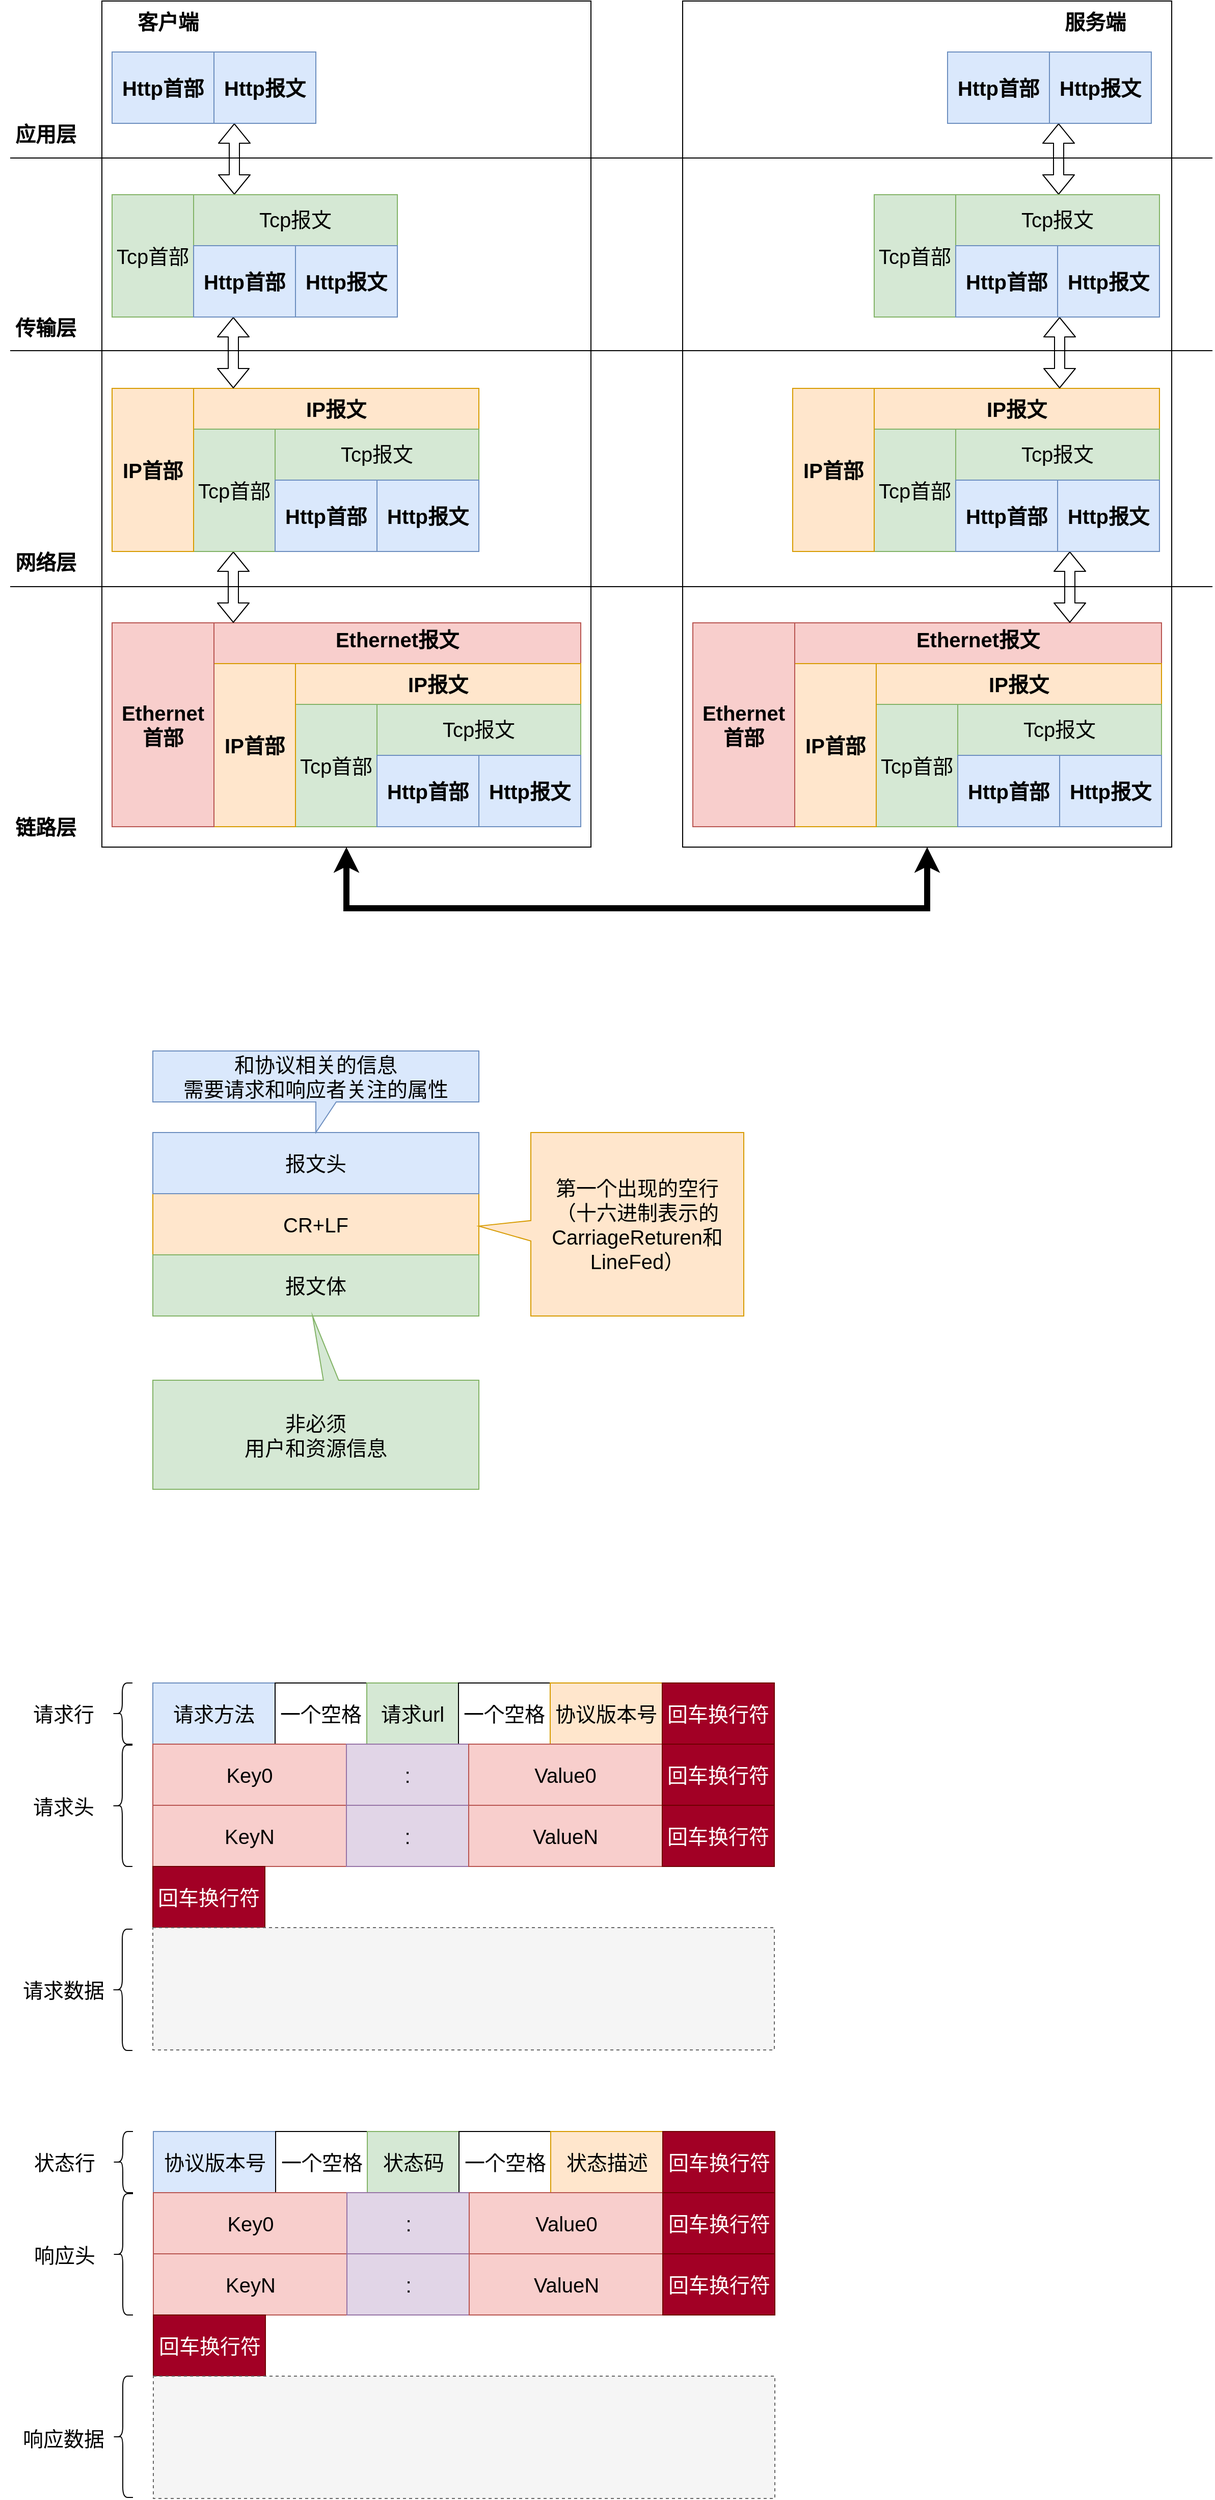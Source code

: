<mxfile version="10.7.1" type="device"><diagram id="8HdPPavlg0hs8LvCiRic" name="Page-1"><mxGraphModel dx="1240" dy="837" grid="1" gridSize="10" guides="1" tooltips="1" connect="1" arrows="1" fold="1" page="1" pageScale="1" pageWidth="827" pageHeight="1169" math="0" shadow="0"><root><mxCell id="0"/><mxCell id="1" parent="0"/><mxCell id="z-Mxjb04fHuIvhUNUHtJ-116" style="edgeStyle=orthogonalEdgeStyle;rounded=0;orthogonalLoop=1;jettySize=auto;html=1;exitX=0.5;exitY=1;exitDx=0;exitDy=0;entryX=0.5;entryY=1;entryDx=0;entryDy=0;fontSize=20;strokeWidth=6;startArrow=classic;startFill=1;" edge="1" parent="1" source="z-Mxjb04fHuIvhUNUHtJ-90" target="z-Mxjb04fHuIvhUNUHtJ-91"><mxGeometry relative="1" as="geometry"><Array as="points"><mxPoint x="350" y="1000"/><mxPoint x="920" y="1000"/></Array></mxGeometry></mxCell><mxCell id="z-Mxjb04fHuIvhUNUHtJ-90" value="" style="rounded=0;whiteSpace=wrap;html=1;fontSize=20;" vertex="1" parent="1"><mxGeometry x="110" y="110" width="480" height="830" as="geometry"/></mxCell><mxCell id="z-Mxjb04fHuIvhUNUHtJ-1" value="Http首部&lt;br style=&quot;font-size: 20px&quot;&gt;" style="rounded=0;whiteSpace=wrap;html=1;fillColor=#dae8fc;strokeColor=#6c8ebf;fontSize=20;fontStyle=1" vertex="1" parent="1"><mxGeometry x="120" y="160" width="100" height="70" as="geometry"/></mxCell><mxCell id="z-Mxjb04fHuIvhUNUHtJ-5" value="&lt;span&gt;IP报文&lt;/span&gt;&lt;br&gt;&lt;br&gt;&lt;br&gt;&lt;br&gt;&lt;br&gt;&lt;br&gt;" style="rounded=0;whiteSpace=wrap;html=1;fillColor=#ffe6cc;strokeColor=#d79b00;fontSize=20;fontStyle=1" vertex="1" parent="1"><mxGeometry x="200" y="490" width="280" height="160" as="geometry"/></mxCell><mxCell id="z-Mxjb04fHuIvhUNUHtJ-7" value="Ethernet报文&lt;br&gt;&lt;br&gt;&lt;br&gt;&lt;br&gt;&lt;br&gt;&lt;br&gt;&lt;br&gt;&lt;br&gt;" style="rounded=0;whiteSpace=wrap;html=1;fillColor=#f8cecc;strokeColor=#b85450;fontSize=20;fontStyle=1" vertex="1" parent="1"><mxGeometry x="220" y="720" width="360" height="200" as="geometry"/></mxCell><mxCell id="z-Mxjb04fHuIvhUNUHtJ-10" value="客户端" style="text;html=1;strokeColor=none;fillColor=none;align=center;verticalAlign=middle;whiteSpace=wrap;rounded=0;fontSize=20;fontStyle=1" vertex="1" parent="1"><mxGeometry x="120" y="120" width="110" height="20" as="geometry"/></mxCell><mxCell id="z-Mxjb04fHuIvhUNUHtJ-14" value="" style="shape=flexArrow;endArrow=classic;startArrow=classic;html=1;fontSize=20;" edge="1" parent="1"><mxGeometry width="50" height="50" relative="1" as="geometry"><mxPoint x="240" y="300" as="sourcePoint"/><mxPoint x="240" y="230" as="targetPoint"/></mxGeometry></mxCell><mxCell id="z-Mxjb04fHuIvhUNUHtJ-22" value="Tcp首部" style="rounded=0;whiteSpace=wrap;html=1;fontSize=20;fillColor=#d5e8d4;strokeColor=#82b366;" vertex="1" parent="1"><mxGeometry x="120" y="300" width="80" height="120" as="geometry"/></mxCell><mxCell id="z-Mxjb04fHuIvhUNUHtJ-29" value="" style="shape=flexArrow;endArrow=classic;startArrow=classic;html=1;fontSize=20;" edge="1" parent="1"><mxGeometry width="50" height="50" relative="1" as="geometry"><mxPoint x="239" y="490" as="sourcePoint"/><mxPoint x="239" y="420" as="targetPoint"/></mxGeometry></mxCell><mxCell id="z-Mxjb04fHuIvhUNUHtJ-31" value="" style="shape=flexArrow;endArrow=classic;startArrow=classic;html=1;fontSize=20;" edge="1" parent="1"><mxGeometry width="50" height="50" relative="1" as="geometry"><mxPoint x="239" y="720" as="sourcePoint"/><mxPoint x="239" y="650" as="targetPoint"/></mxGeometry></mxCell><mxCell id="z-Mxjb04fHuIvhUNUHtJ-40" value="Http报文&lt;br style=&quot;font-size: 20px&quot;&gt;" style="rounded=0;whiteSpace=wrap;html=1;fillColor=#dae8fc;strokeColor=#6c8ebf;fontSize=20;fontStyle=1" vertex="1" parent="1"><mxGeometry x="220" y="160" width="100" height="70" as="geometry"/></mxCell><mxCell id="z-Mxjb04fHuIvhUNUHtJ-41" value="Tcp报文&lt;br&gt;&lt;br&gt;&lt;br&gt;&lt;br&gt;" style="rounded=0;whiteSpace=wrap;html=1;fontSize=20;fillColor=#d5e8d4;strokeColor=#82b366;" vertex="1" parent="1"><mxGeometry x="200" y="300" width="200" height="120" as="geometry"/></mxCell><mxCell id="z-Mxjb04fHuIvhUNUHtJ-44" value="Http首部&lt;br style=&quot;font-size: 20px&quot;&gt;" style="rounded=0;whiteSpace=wrap;html=1;fillColor=#dae8fc;strokeColor=#6c8ebf;fontSize=20;fontStyle=1" vertex="1" parent="1"><mxGeometry x="200" y="350" width="100" height="70" as="geometry"/></mxCell><mxCell id="z-Mxjb04fHuIvhUNUHtJ-45" value="Http报文&lt;br style=&quot;font-size: 20px&quot;&gt;" style="rounded=0;whiteSpace=wrap;html=1;fillColor=#dae8fc;strokeColor=#6c8ebf;fontSize=20;fontStyle=1" vertex="1" parent="1"><mxGeometry x="300" y="350" width="100" height="70" as="geometry"/></mxCell><mxCell id="z-Mxjb04fHuIvhUNUHtJ-50" value="Tcp首部" style="rounded=0;whiteSpace=wrap;html=1;fontSize=20;fillColor=#d5e8d4;strokeColor=#82b366;" vertex="1" parent="1"><mxGeometry x="200" y="530" width="80" height="120" as="geometry"/></mxCell><mxCell id="z-Mxjb04fHuIvhUNUHtJ-51" value="Tcp报文&lt;br&gt;&lt;br&gt;&lt;br&gt;&lt;br&gt;" style="rounded=0;whiteSpace=wrap;html=1;fontSize=20;fillColor=#d5e8d4;strokeColor=#82b366;" vertex="1" parent="1"><mxGeometry x="280" y="530" width="200" height="120" as="geometry"/></mxCell><mxCell id="z-Mxjb04fHuIvhUNUHtJ-52" value="Http首部&lt;br style=&quot;font-size: 20px&quot;&gt;" style="rounded=0;whiteSpace=wrap;html=1;fillColor=#dae8fc;strokeColor=#6c8ebf;fontSize=20;fontStyle=1" vertex="1" parent="1"><mxGeometry x="280" y="580" width="100" height="70" as="geometry"/></mxCell><mxCell id="z-Mxjb04fHuIvhUNUHtJ-53" value="Http报文&lt;br style=&quot;font-size: 20px&quot;&gt;" style="rounded=0;whiteSpace=wrap;html=1;fillColor=#dae8fc;strokeColor=#6c8ebf;fontSize=20;fontStyle=1" vertex="1" parent="1"><mxGeometry x="380" y="580" width="100" height="70" as="geometry"/></mxCell><mxCell id="z-Mxjb04fHuIvhUNUHtJ-54" value="&lt;span&gt;IP首部&lt;/span&gt;&lt;br&gt;" style="rounded=0;whiteSpace=wrap;html=1;fillColor=#ffe6cc;strokeColor=#d79b00;fontSize=20;fontStyle=1" vertex="1" parent="1"><mxGeometry x="120" y="490" width="80" height="160" as="geometry"/></mxCell><mxCell id="z-Mxjb04fHuIvhUNUHtJ-55" value="&lt;span&gt;IP报文&lt;/span&gt;&lt;br&gt;&lt;br&gt;&lt;br&gt;&lt;br&gt;&lt;br&gt;&lt;br&gt;" style="rounded=0;whiteSpace=wrap;html=1;fillColor=#ffe6cc;strokeColor=#d79b00;fontSize=20;fontStyle=1" vertex="1" parent="1"><mxGeometry x="300" y="760" width="280" height="160" as="geometry"/></mxCell><mxCell id="z-Mxjb04fHuIvhUNUHtJ-56" value="Tcp首部" style="rounded=0;whiteSpace=wrap;html=1;fontSize=20;fillColor=#d5e8d4;strokeColor=#82b366;" vertex="1" parent="1"><mxGeometry x="300" y="800" width="80" height="120" as="geometry"/></mxCell><mxCell id="z-Mxjb04fHuIvhUNUHtJ-57" value="Tcp报文&lt;br&gt;&lt;br&gt;&lt;br&gt;&lt;br&gt;" style="rounded=0;whiteSpace=wrap;html=1;fontSize=20;fillColor=#d5e8d4;strokeColor=#82b366;" vertex="1" parent="1"><mxGeometry x="380" y="800" width="200" height="120" as="geometry"/></mxCell><mxCell id="z-Mxjb04fHuIvhUNUHtJ-58" value="Http首部&lt;br style=&quot;font-size: 20px&quot;&gt;" style="rounded=0;whiteSpace=wrap;html=1;fillColor=#dae8fc;strokeColor=#6c8ebf;fontSize=20;fontStyle=1" vertex="1" parent="1"><mxGeometry x="380" y="850" width="100" height="70" as="geometry"/></mxCell><mxCell id="z-Mxjb04fHuIvhUNUHtJ-59" value="Http报文&lt;br style=&quot;font-size: 20px&quot;&gt;" style="rounded=0;whiteSpace=wrap;html=1;fillColor=#dae8fc;strokeColor=#6c8ebf;fontSize=20;fontStyle=1" vertex="1" parent="1"><mxGeometry x="480" y="850" width="100" height="70" as="geometry"/></mxCell><mxCell id="z-Mxjb04fHuIvhUNUHtJ-60" value="&lt;span&gt;IP首部&lt;/span&gt;&lt;br&gt;" style="rounded=0;whiteSpace=wrap;html=1;fillColor=#ffe6cc;strokeColor=#d79b00;fontSize=20;fontStyle=1" vertex="1" parent="1"><mxGeometry x="220" y="760" width="80" height="160" as="geometry"/></mxCell><mxCell id="z-Mxjb04fHuIvhUNUHtJ-61" value="Ethernet首部&lt;br&gt;" style="rounded=0;whiteSpace=wrap;html=1;fillColor=#f8cecc;strokeColor=#b85450;fontSize=20;fontStyle=1" vertex="1" parent="1"><mxGeometry x="120" y="720" width="100" height="200" as="geometry"/></mxCell><mxCell id="z-Mxjb04fHuIvhUNUHtJ-86" value="应用层" style="text;html=1;strokeColor=none;fillColor=none;align=center;verticalAlign=middle;whiteSpace=wrap;rounded=0;fontSize=20;fontStyle=1" vertex="1" parent="1"><mxGeometry x="10" y="230" width="90" height="20" as="geometry"/></mxCell><mxCell id="z-Mxjb04fHuIvhUNUHtJ-87" value="传输层" style="text;html=1;strokeColor=none;fillColor=none;align=center;verticalAlign=middle;whiteSpace=wrap;rounded=0;fontSize=20;fontStyle=1" vertex="1" parent="1"><mxGeometry x="10" y="420" width="90" height="20" as="geometry"/></mxCell><mxCell id="z-Mxjb04fHuIvhUNUHtJ-88" value="网络层" style="text;html=1;strokeColor=none;fillColor=none;align=center;verticalAlign=middle;whiteSpace=wrap;rounded=0;fontSize=20;fontStyle=1" vertex="1" parent="1"><mxGeometry x="10" y="650" width="90" height="20" as="geometry"/></mxCell><mxCell id="z-Mxjb04fHuIvhUNUHtJ-89" value="链路层" style="text;html=1;strokeColor=none;fillColor=none;align=center;verticalAlign=middle;whiteSpace=wrap;rounded=0;fontSize=20;fontStyle=1" vertex="1" parent="1"><mxGeometry x="10" y="910" width="90" height="20" as="geometry"/></mxCell><mxCell id="z-Mxjb04fHuIvhUNUHtJ-91" value="" style="rounded=0;whiteSpace=wrap;html=1;fontSize=20;" vertex="1" parent="1"><mxGeometry x="680" y="110" width="480" height="830" as="geometry"/></mxCell><mxCell id="z-Mxjb04fHuIvhUNUHtJ-92" value="Http首部&lt;br style=&quot;font-size: 20px&quot;&gt;" style="rounded=0;whiteSpace=wrap;html=1;fillColor=#dae8fc;strokeColor=#6c8ebf;fontSize=20;fontStyle=1" vertex="1" parent="1"><mxGeometry x="940" y="160" width="100" height="70" as="geometry"/></mxCell><mxCell id="z-Mxjb04fHuIvhUNUHtJ-93" value="&lt;span&gt;IP报文&lt;/span&gt;&lt;br&gt;&lt;br&gt;&lt;br&gt;&lt;br&gt;&lt;br&gt;&lt;br&gt;" style="rounded=0;whiteSpace=wrap;html=1;fillColor=#ffe6cc;strokeColor=#d79b00;fontSize=20;fontStyle=1" vertex="1" parent="1"><mxGeometry x="868" y="490" width="280" height="160" as="geometry"/></mxCell><mxCell id="z-Mxjb04fHuIvhUNUHtJ-94" value="Ethernet报文&lt;br&gt;&lt;br&gt;&lt;br&gt;&lt;br&gt;&lt;br&gt;&lt;br&gt;&lt;br&gt;&lt;br&gt;" style="rounded=0;whiteSpace=wrap;html=1;fillColor=#f8cecc;strokeColor=#b85450;fontSize=20;fontStyle=1" vertex="1" parent="1"><mxGeometry x="790" y="720" width="360" height="200" as="geometry"/></mxCell><mxCell id="z-Mxjb04fHuIvhUNUHtJ-95" value="服务端" style="text;html=1;strokeColor=none;fillColor=none;align=center;verticalAlign=middle;whiteSpace=wrap;rounded=0;fontSize=20;fontStyle=1" vertex="1" parent="1"><mxGeometry x="1030" y="120" width="110" height="20" as="geometry"/></mxCell><mxCell id="z-Mxjb04fHuIvhUNUHtJ-96" value="" style="shape=flexArrow;endArrow=classic;startArrow=classic;html=1;fontSize=20;" edge="1" parent="1"><mxGeometry width="50" height="50" relative="1" as="geometry"><mxPoint x="1049" y="300" as="sourcePoint"/><mxPoint x="1049" y="230" as="targetPoint"/></mxGeometry></mxCell><mxCell id="z-Mxjb04fHuIvhUNUHtJ-97" value="Tcp首部" style="rounded=0;whiteSpace=wrap;html=1;fontSize=20;fillColor=#d5e8d4;strokeColor=#82b366;" vertex="1" parent="1"><mxGeometry x="868" y="300" width="80" height="120" as="geometry"/></mxCell><mxCell id="z-Mxjb04fHuIvhUNUHtJ-98" value="" style="shape=flexArrow;endArrow=classic;startArrow=classic;html=1;fontSize=20;" edge="1" parent="1"><mxGeometry width="50" height="50" relative="1" as="geometry"><mxPoint x="1050" y="490" as="sourcePoint"/><mxPoint x="1050" y="420" as="targetPoint"/></mxGeometry></mxCell><mxCell id="z-Mxjb04fHuIvhUNUHtJ-99" value="" style="shape=flexArrow;endArrow=block;startArrow=block;html=1;fontSize=20;endFill=0;" edge="1" parent="1"><mxGeometry width="50" height="50" relative="1" as="geometry"><mxPoint x="1060" y="720" as="sourcePoint"/><mxPoint x="1060" y="650" as="targetPoint"/></mxGeometry></mxCell><mxCell id="z-Mxjb04fHuIvhUNUHtJ-100" value="Http报文&lt;br style=&quot;font-size: 20px&quot;&gt;" style="rounded=0;whiteSpace=wrap;html=1;fillColor=#dae8fc;strokeColor=#6c8ebf;fontSize=20;fontStyle=1" vertex="1" parent="1"><mxGeometry x="1040" y="160" width="100" height="70" as="geometry"/></mxCell><mxCell id="z-Mxjb04fHuIvhUNUHtJ-101" value="Tcp报文&lt;br&gt;&lt;br&gt;&lt;br&gt;&lt;br&gt;" style="rounded=0;whiteSpace=wrap;html=1;fontSize=20;fillColor=#d5e8d4;strokeColor=#82b366;" vertex="1" parent="1"><mxGeometry x="948" y="300" width="200" height="120" as="geometry"/></mxCell><mxCell id="z-Mxjb04fHuIvhUNUHtJ-102" value="Http首部&lt;br style=&quot;font-size: 20px&quot;&gt;" style="rounded=0;whiteSpace=wrap;html=1;fillColor=#dae8fc;strokeColor=#6c8ebf;fontSize=20;fontStyle=1" vertex="1" parent="1"><mxGeometry x="948" y="350" width="100" height="70" as="geometry"/></mxCell><mxCell id="z-Mxjb04fHuIvhUNUHtJ-103" value="Http报文&lt;br style=&quot;font-size: 20px&quot;&gt;" style="rounded=0;whiteSpace=wrap;html=1;fillColor=#dae8fc;strokeColor=#6c8ebf;fontSize=20;fontStyle=1" vertex="1" parent="1"><mxGeometry x="1048" y="350" width="100" height="70" as="geometry"/></mxCell><mxCell id="z-Mxjb04fHuIvhUNUHtJ-104" value="Tcp首部" style="rounded=0;whiteSpace=wrap;html=1;fontSize=20;fillColor=#d5e8d4;strokeColor=#82b366;" vertex="1" parent="1"><mxGeometry x="868" y="530" width="80" height="120" as="geometry"/></mxCell><mxCell id="z-Mxjb04fHuIvhUNUHtJ-105" value="Tcp报文&lt;br&gt;&lt;br&gt;&lt;br&gt;&lt;br&gt;" style="rounded=0;whiteSpace=wrap;html=1;fontSize=20;fillColor=#d5e8d4;strokeColor=#82b366;" vertex="1" parent="1"><mxGeometry x="948" y="530" width="200" height="120" as="geometry"/></mxCell><mxCell id="z-Mxjb04fHuIvhUNUHtJ-106" value="Http首部&lt;br style=&quot;font-size: 20px&quot;&gt;" style="rounded=0;whiteSpace=wrap;html=1;fillColor=#dae8fc;strokeColor=#6c8ebf;fontSize=20;fontStyle=1" vertex="1" parent="1"><mxGeometry x="948" y="580" width="100" height="70" as="geometry"/></mxCell><mxCell id="z-Mxjb04fHuIvhUNUHtJ-107" value="Http报文&lt;br style=&quot;font-size: 20px&quot;&gt;" style="rounded=0;whiteSpace=wrap;html=1;fillColor=#dae8fc;strokeColor=#6c8ebf;fontSize=20;fontStyle=1" vertex="1" parent="1"><mxGeometry x="1048" y="580" width="100" height="70" as="geometry"/></mxCell><mxCell id="z-Mxjb04fHuIvhUNUHtJ-108" value="&lt;span&gt;IP首部&lt;/span&gt;&lt;br&gt;" style="rounded=0;whiteSpace=wrap;html=1;fillColor=#ffe6cc;strokeColor=#d79b00;fontSize=20;fontStyle=1" vertex="1" parent="1"><mxGeometry x="788" y="490" width="80" height="160" as="geometry"/></mxCell><mxCell id="z-Mxjb04fHuIvhUNUHtJ-109" value="&lt;span&gt;IP报文&lt;/span&gt;&lt;br&gt;&lt;br&gt;&lt;br&gt;&lt;br&gt;&lt;br&gt;&lt;br&gt;" style="rounded=0;whiteSpace=wrap;html=1;fillColor=#ffe6cc;strokeColor=#d79b00;fontSize=20;fontStyle=1" vertex="1" parent="1"><mxGeometry x="870" y="760" width="280" height="160" as="geometry"/></mxCell><mxCell id="z-Mxjb04fHuIvhUNUHtJ-110" value="Tcp首部" style="rounded=0;whiteSpace=wrap;html=1;fontSize=20;fillColor=#d5e8d4;strokeColor=#82b366;" vertex="1" parent="1"><mxGeometry x="870" y="800" width="80" height="120" as="geometry"/></mxCell><mxCell id="z-Mxjb04fHuIvhUNUHtJ-111" value="Tcp报文&lt;br&gt;&lt;br&gt;&lt;br&gt;&lt;br&gt;" style="rounded=0;whiteSpace=wrap;html=1;fontSize=20;fillColor=#d5e8d4;strokeColor=#82b366;" vertex="1" parent="1"><mxGeometry x="950" y="800" width="200" height="120" as="geometry"/></mxCell><mxCell id="z-Mxjb04fHuIvhUNUHtJ-112" value="Http首部&lt;br style=&quot;font-size: 20px&quot;&gt;" style="rounded=0;whiteSpace=wrap;html=1;fillColor=#dae8fc;strokeColor=#6c8ebf;fontSize=20;fontStyle=1" vertex="1" parent="1"><mxGeometry x="950" y="850" width="100" height="70" as="geometry"/></mxCell><mxCell id="z-Mxjb04fHuIvhUNUHtJ-113" value="Http报文&lt;br style=&quot;font-size: 20px&quot;&gt;" style="rounded=0;whiteSpace=wrap;html=1;fillColor=#dae8fc;strokeColor=#6c8ebf;fontSize=20;fontStyle=1" vertex="1" parent="1"><mxGeometry x="1050" y="850" width="100" height="70" as="geometry"/></mxCell><mxCell id="z-Mxjb04fHuIvhUNUHtJ-114" value="&lt;span&gt;IP首部&lt;/span&gt;&lt;br&gt;" style="rounded=0;whiteSpace=wrap;html=1;fillColor=#ffe6cc;strokeColor=#d79b00;fontSize=20;fontStyle=1" vertex="1" parent="1"><mxGeometry x="790" y="760" width="80" height="160" as="geometry"/></mxCell><mxCell id="z-Mxjb04fHuIvhUNUHtJ-115" value="Ethernet首部&lt;br&gt;" style="rounded=0;whiteSpace=wrap;html=1;fillColor=#f8cecc;strokeColor=#b85450;fontSize=20;fontStyle=1" vertex="1" parent="1"><mxGeometry x="690" y="720" width="100" height="200" as="geometry"/></mxCell><mxCell id="z-Mxjb04fHuIvhUNUHtJ-119" value="" style="endArrow=none;html=1;strokeWidth=1;fontSize=20;" edge="1" parent="1"><mxGeometry width="50" height="50" relative="1" as="geometry"><mxPoint x="20" y="264" as="sourcePoint"/><mxPoint x="1200" y="264" as="targetPoint"/></mxGeometry></mxCell><mxCell id="z-Mxjb04fHuIvhUNUHtJ-120" value="" style="endArrow=none;html=1;strokeWidth=1;fontSize=20;" edge="1" parent="1"><mxGeometry width="50" height="50" relative="1" as="geometry"><mxPoint x="20" y="453" as="sourcePoint"/><mxPoint x="1200" y="453" as="targetPoint"/></mxGeometry></mxCell><mxCell id="z-Mxjb04fHuIvhUNUHtJ-121" value="" style="endArrow=none;html=1;strokeWidth=1;fontSize=20;" edge="1" parent="1"><mxGeometry width="50" height="50" relative="1" as="geometry"><mxPoint x="20" y="684.5" as="sourcePoint"/><mxPoint x="1200" y="684.5" as="targetPoint"/></mxGeometry></mxCell><mxCell id="z-Mxjb04fHuIvhUNUHtJ-122" value="CR+LF" style="rounded=0;whiteSpace=wrap;html=1;fontSize=20;fillColor=#ffe6cc;strokeColor=#d79b00;" vertex="1" parent="1"><mxGeometry x="160" y="1280" width="320" height="60" as="geometry"/></mxCell><mxCell id="z-Mxjb04fHuIvhUNUHtJ-123" value="报文体" style="rounded=0;whiteSpace=wrap;html=1;fontSize=20;fillColor=#d5e8d4;strokeColor=#82b366;" vertex="1" parent="1"><mxGeometry x="160" y="1340" width="320" height="60" as="geometry"/></mxCell><mxCell id="z-Mxjb04fHuIvhUNUHtJ-124" value="报文头" style="rounded=0;whiteSpace=wrap;html=1;fontSize=20;fillColor=#dae8fc;strokeColor=#6c8ebf;" vertex="1" parent="1"><mxGeometry x="160" y="1220" width="320" height="60" as="geometry"/></mxCell><mxCell id="z-Mxjb04fHuIvhUNUHtJ-125" value="和协议相关的信息&lt;br&gt;需要请求和响应者关注的属性&lt;br&gt;" style="shape=callout;whiteSpace=wrap;html=1;perimeter=calloutPerimeter;fontSize=20;fillColor=#dae8fc;strokeColor=#6c8ebf;" vertex="1" parent="1"><mxGeometry x="160" y="1140" width="320" height="80" as="geometry"/></mxCell><mxCell id="z-Mxjb04fHuIvhUNUHtJ-126" value="第一个出现的空行&lt;br&gt;（十六进制表示的CarriageReturen和LineFed）" style="shape=callout;whiteSpace=wrap;html=1;perimeter=calloutPerimeter;fontSize=20;position2=0.51;direction=south;size=51;position=0.48;fillColor=#ffe6cc;strokeColor=#d79b00;" vertex="1" parent="1"><mxGeometry x="480" y="1220" width="260" height="180" as="geometry"/></mxCell><mxCell id="z-Mxjb04fHuIvhUNUHtJ-131" value="非必须&lt;br&gt;用户和资源信息&lt;br&gt;" style="shape=callout;whiteSpace=wrap;html=1;perimeter=calloutPerimeter;fontSize=20;direction=west;base=15;position2=0.51;size=63;position=0.43;fillColor=#d5e8d4;strokeColor=#82b366;" vertex="1" parent="1"><mxGeometry x="160" y="1400" width="320" height="170" as="geometry"/></mxCell><mxCell id="z-Mxjb04fHuIvhUNUHtJ-132" value="请求方法" style="rounded=0;whiteSpace=wrap;html=1;fontSize=20;fillColor=#dae8fc;strokeColor=#6c8ebf;" vertex="1" parent="1"><mxGeometry x="160" y="1760" width="120" height="60" as="geometry"/></mxCell><mxCell id="z-Mxjb04fHuIvhUNUHtJ-133" value="" style="shape=curlyBracket;whiteSpace=wrap;html=1;rounded=1;fontSize=20;" vertex="1" parent="1"><mxGeometry x="120" y="1760" width="20" height="60" as="geometry"/></mxCell><mxCell id="z-Mxjb04fHuIvhUNUHtJ-134" value="一个空格" style="rounded=0;whiteSpace=wrap;html=1;fontSize=20;" vertex="1" parent="1"><mxGeometry x="280" y="1760" width="90" height="60" as="geometry"/></mxCell><mxCell id="z-Mxjb04fHuIvhUNUHtJ-135" value="请求url" style="rounded=0;whiteSpace=wrap;html=1;fontSize=20;fillColor=#d5e8d4;strokeColor=#82b366;" vertex="1" parent="1"><mxGeometry x="370" y="1760" width="90" height="60" as="geometry"/></mxCell><mxCell id="z-Mxjb04fHuIvhUNUHtJ-136" value="一个空格" style="rounded=0;whiteSpace=wrap;html=1;fontSize=20;" vertex="1" parent="1"><mxGeometry x="460" y="1760" width="90" height="60" as="geometry"/></mxCell><mxCell id="z-Mxjb04fHuIvhUNUHtJ-137" value="协议版本号" style="rounded=0;whiteSpace=wrap;html=1;fontSize=20;fillColor=#ffe6cc;strokeColor=#d79b00;" vertex="1" parent="1"><mxGeometry x="550" y="1760" width="110" height="60" as="geometry"/></mxCell><mxCell id="z-Mxjb04fHuIvhUNUHtJ-138" value="回车换行符" style="rounded=0;whiteSpace=wrap;html=1;fontSize=20;fillColor=#a20025;strokeColor=#6F0000;fontColor=#ffffff;" vertex="1" parent="1"><mxGeometry x="660" y="1760" width="110" height="60" as="geometry"/></mxCell><mxCell id="z-Mxjb04fHuIvhUNUHtJ-139" value="请求行" style="text;html=1;strokeColor=none;fillColor=none;align=center;verticalAlign=middle;whiteSpace=wrap;rounded=0;fontSize=20;" vertex="1" parent="1"><mxGeometry x="35" y="1780" width="75" height="20" as="geometry"/></mxCell><mxCell id="z-Mxjb04fHuIvhUNUHtJ-140" value="Key0" style="rounded=0;whiteSpace=wrap;html=1;fontSize=20;fillColor=#f8cecc;strokeColor=#b85450;" vertex="1" parent="1"><mxGeometry x="160" y="1820" width="190" height="60" as="geometry"/></mxCell><mxCell id="z-Mxjb04fHuIvhUNUHtJ-141" value=":" style="rounded=0;whiteSpace=wrap;html=1;fontSize=20;fillColor=#e1d5e7;strokeColor=#9673a6;align=center;" vertex="1" parent="1"><mxGeometry x="350" y="1820" width="120" height="60" as="geometry"/></mxCell><mxCell id="z-Mxjb04fHuIvhUNUHtJ-142" value="Value0" style="rounded=0;whiteSpace=wrap;html=1;fontSize=20;fillColor=#f8cecc;strokeColor=#b85450;" vertex="1" parent="1"><mxGeometry x="470" y="1820" width="190" height="60" as="geometry"/></mxCell><mxCell id="z-Mxjb04fHuIvhUNUHtJ-143" value="回车换行符" style="rounded=0;whiteSpace=wrap;html=1;fontSize=20;fillColor=#a20025;strokeColor=#6F0000;fontColor=#ffffff;" vertex="1" parent="1"><mxGeometry x="660" y="1820" width="110" height="60" as="geometry"/></mxCell><mxCell id="z-Mxjb04fHuIvhUNUHtJ-144" value="KeyN" style="rounded=0;whiteSpace=wrap;html=1;fontSize=20;fillColor=#f8cecc;strokeColor=#b85450;" vertex="1" parent="1"><mxGeometry x="160" y="1880" width="190" height="60" as="geometry"/></mxCell><mxCell id="z-Mxjb04fHuIvhUNUHtJ-145" value=":" style="rounded=0;whiteSpace=wrap;html=1;fontSize=20;fillColor=#e1d5e7;strokeColor=#9673a6;align=center;" vertex="1" parent="1"><mxGeometry x="350" y="1880" width="120" height="60" as="geometry"/></mxCell><mxCell id="z-Mxjb04fHuIvhUNUHtJ-146" value="ValueN" style="rounded=0;whiteSpace=wrap;html=1;fontSize=20;fillColor=#f8cecc;strokeColor=#b85450;" vertex="1" parent="1"><mxGeometry x="470" y="1880" width="190" height="60" as="geometry"/></mxCell><mxCell id="z-Mxjb04fHuIvhUNUHtJ-147" value="回车换行符" style="rounded=0;whiteSpace=wrap;html=1;fontSize=20;fillColor=#a20025;strokeColor=#6F0000;fontColor=#ffffff;" vertex="1" parent="1"><mxGeometry x="660" y="1880" width="110" height="60" as="geometry"/></mxCell><mxCell id="z-Mxjb04fHuIvhUNUHtJ-153" value="" style="shape=curlyBracket;whiteSpace=wrap;html=1;rounded=1;fontSize=20;" vertex="1" parent="1"><mxGeometry x="120" y="1821" width="20" height="119" as="geometry"/></mxCell><mxCell id="z-Mxjb04fHuIvhUNUHtJ-154" value="请求头" style="text;html=1;strokeColor=none;fillColor=none;align=center;verticalAlign=middle;whiteSpace=wrap;rounded=0;fontSize=20;" vertex="1" parent="1"><mxGeometry x="35" y="1870.5" width="75" height="20" as="geometry"/></mxCell><mxCell id="z-Mxjb04fHuIvhUNUHtJ-155" value="回车换行符" style="rounded=0;whiteSpace=wrap;html=1;fontSize=20;fillColor=#a20025;strokeColor=#6F0000;fontColor=#ffffff;" vertex="1" parent="1"><mxGeometry x="160" y="1940" width="110" height="60" as="geometry"/></mxCell><mxCell id="z-Mxjb04fHuIvhUNUHtJ-156" value="" style="rounded=0;whiteSpace=wrap;html=1;fontSize=20;align=center;dashed=1;fillColor=#f5f5f5;strokeColor=#666666;fontColor=#333333;" vertex="1" parent="1"><mxGeometry x="160" y="2000" width="610" height="120" as="geometry"/></mxCell><mxCell id="z-Mxjb04fHuIvhUNUHtJ-157" value="" style="shape=curlyBracket;whiteSpace=wrap;html=1;rounded=1;fontSize=20;" vertex="1" parent="1"><mxGeometry x="120" y="2001.5" width="20" height="119" as="geometry"/></mxCell><mxCell id="z-Mxjb04fHuIvhUNUHtJ-158" value="请求数据" style="text;html=1;strokeColor=none;fillColor=none;align=center;verticalAlign=middle;whiteSpace=wrap;rounded=0;fontSize=20;" vertex="1" parent="1"><mxGeometry x="26" y="2051" width="93" height="20" as="geometry"/></mxCell><mxCell id="z-Mxjb04fHuIvhUNUHtJ-159" value="协议版本号" style="rounded=0;whiteSpace=wrap;html=1;fontSize=20;fillColor=#dae8fc;strokeColor=#6c8ebf;" vertex="1" parent="1"><mxGeometry x="160.5" y="2200" width="120" height="60" as="geometry"/></mxCell><mxCell id="z-Mxjb04fHuIvhUNUHtJ-160" value="" style="shape=curlyBracket;whiteSpace=wrap;html=1;rounded=1;fontSize=20;" vertex="1" parent="1"><mxGeometry x="120.5" y="2200" width="20" height="60" as="geometry"/></mxCell><mxCell id="z-Mxjb04fHuIvhUNUHtJ-161" value="一个空格" style="rounded=0;whiteSpace=wrap;html=1;fontSize=20;" vertex="1" parent="1"><mxGeometry x="280.5" y="2200" width="90" height="60" as="geometry"/></mxCell><mxCell id="z-Mxjb04fHuIvhUNUHtJ-162" value="状态码" style="rounded=0;whiteSpace=wrap;html=1;fontSize=20;fillColor=#d5e8d4;strokeColor=#82b366;" vertex="1" parent="1"><mxGeometry x="370.5" y="2200" width="90" height="60" as="geometry"/></mxCell><mxCell id="z-Mxjb04fHuIvhUNUHtJ-163" value="一个空格" style="rounded=0;whiteSpace=wrap;html=1;fontSize=20;" vertex="1" parent="1"><mxGeometry x="460.5" y="2200" width="90" height="60" as="geometry"/></mxCell><mxCell id="z-Mxjb04fHuIvhUNUHtJ-164" value="状态描述" style="rounded=0;whiteSpace=wrap;html=1;fontSize=20;fillColor=#ffe6cc;strokeColor=#d79b00;" vertex="1" parent="1"><mxGeometry x="550.5" y="2200" width="110" height="60" as="geometry"/></mxCell><mxCell id="z-Mxjb04fHuIvhUNUHtJ-165" value="回车换行符" style="rounded=0;whiteSpace=wrap;html=1;fontSize=20;fillColor=#a20025;strokeColor=#6F0000;fontColor=#ffffff;" vertex="1" parent="1"><mxGeometry x="660.5" y="2200" width="110" height="60" as="geometry"/></mxCell><mxCell id="z-Mxjb04fHuIvhUNUHtJ-166" value="状态行" style="text;html=1;strokeColor=none;fillColor=none;align=center;verticalAlign=middle;whiteSpace=wrap;rounded=0;fontSize=20;" vertex="1" parent="1"><mxGeometry x="35.5" y="2220" width="75" height="20" as="geometry"/></mxCell><mxCell id="z-Mxjb04fHuIvhUNUHtJ-167" value="Key0" style="rounded=0;whiteSpace=wrap;html=1;fontSize=20;fillColor=#f8cecc;strokeColor=#b85450;" vertex="1" parent="1"><mxGeometry x="160.5" y="2260" width="190" height="60" as="geometry"/></mxCell><mxCell id="z-Mxjb04fHuIvhUNUHtJ-168" value=":" style="rounded=0;whiteSpace=wrap;html=1;fontSize=20;fillColor=#e1d5e7;strokeColor=#9673a6;align=center;" vertex="1" parent="1"><mxGeometry x="350.5" y="2260" width="120" height="60" as="geometry"/></mxCell><mxCell id="z-Mxjb04fHuIvhUNUHtJ-169" value="Value0" style="rounded=0;whiteSpace=wrap;html=1;fontSize=20;fillColor=#f8cecc;strokeColor=#b85450;" vertex="1" parent="1"><mxGeometry x="470.5" y="2260" width="190" height="60" as="geometry"/></mxCell><mxCell id="z-Mxjb04fHuIvhUNUHtJ-170" value="回车换行符" style="rounded=0;whiteSpace=wrap;html=1;fontSize=20;fillColor=#a20025;strokeColor=#6F0000;fontColor=#ffffff;" vertex="1" parent="1"><mxGeometry x="660.5" y="2260" width="110" height="60" as="geometry"/></mxCell><mxCell id="z-Mxjb04fHuIvhUNUHtJ-171" value="KeyN" style="rounded=0;whiteSpace=wrap;html=1;fontSize=20;fillColor=#f8cecc;strokeColor=#b85450;" vertex="1" parent="1"><mxGeometry x="160.5" y="2320" width="190" height="60" as="geometry"/></mxCell><mxCell id="z-Mxjb04fHuIvhUNUHtJ-172" value=":" style="rounded=0;whiteSpace=wrap;html=1;fontSize=20;fillColor=#e1d5e7;strokeColor=#9673a6;align=center;" vertex="1" parent="1"><mxGeometry x="350.5" y="2320" width="120" height="60" as="geometry"/></mxCell><mxCell id="z-Mxjb04fHuIvhUNUHtJ-173" value="ValueN" style="rounded=0;whiteSpace=wrap;html=1;fontSize=20;fillColor=#f8cecc;strokeColor=#b85450;" vertex="1" parent="1"><mxGeometry x="470.5" y="2320" width="190" height="60" as="geometry"/></mxCell><mxCell id="z-Mxjb04fHuIvhUNUHtJ-174" value="回车换行符" style="rounded=0;whiteSpace=wrap;html=1;fontSize=20;fillColor=#a20025;strokeColor=#6F0000;fontColor=#ffffff;" vertex="1" parent="1"><mxGeometry x="660.5" y="2320" width="110" height="60" as="geometry"/></mxCell><mxCell id="z-Mxjb04fHuIvhUNUHtJ-175" value="" style="shape=curlyBracket;whiteSpace=wrap;html=1;rounded=1;fontSize=20;" vertex="1" parent="1"><mxGeometry x="120.5" y="2261" width="20" height="119" as="geometry"/></mxCell><mxCell id="z-Mxjb04fHuIvhUNUHtJ-176" value="响应头" style="text;html=1;strokeColor=none;fillColor=none;align=center;verticalAlign=middle;whiteSpace=wrap;rounded=0;fontSize=20;" vertex="1" parent="1"><mxGeometry x="35.5" y="2310.5" width="75" height="20" as="geometry"/></mxCell><mxCell id="z-Mxjb04fHuIvhUNUHtJ-177" value="回车换行符" style="rounded=0;whiteSpace=wrap;html=1;fontSize=20;fillColor=#a20025;strokeColor=#6F0000;fontColor=#ffffff;" vertex="1" parent="1"><mxGeometry x="160.5" y="2380" width="110" height="60" as="geometry"/></mxCell><mxCell id="z-Mxjb04fHuIvhUNUHtJ-178" value="" style="rounded=0;whiteSpace=wrap;html=1;fontSize=20;align=center;dashed=1;fillColor=#f5f5f5;strokeColor=#666666;fontColor=#333333;" vertex="1" parent="1"><mxGeometry x="160.5" y="2440" width="610" height="120" as="geometry"/></mxCell><mxCell id="z-Mxjb04fHuIvhUNUHtJ-179" value="" style="shape=curlyBracket;whiteSpace=wrap;html=1;rounded=1;fontSize=20;" vertex="1" parent="1"><mxGeometry x="120.5" y="2440" width="20" height="119" as="geometry"/></mxCell><mxCell id="z-Mxjb04fHuIvhUNUHtJ-180" value="响应数据" style="text;html=1;strokeColor=none;fillColor=none;align=center;verticalAlign=middle;whiteSpace=wrap;rounded=0;fontSize=20;" vertex="1" parent="1"><mxGeometry x="26" y="2491" width="93" height="20" as="geometry"/></mxCell></root></mxGraphModel></diagram></mxfile>